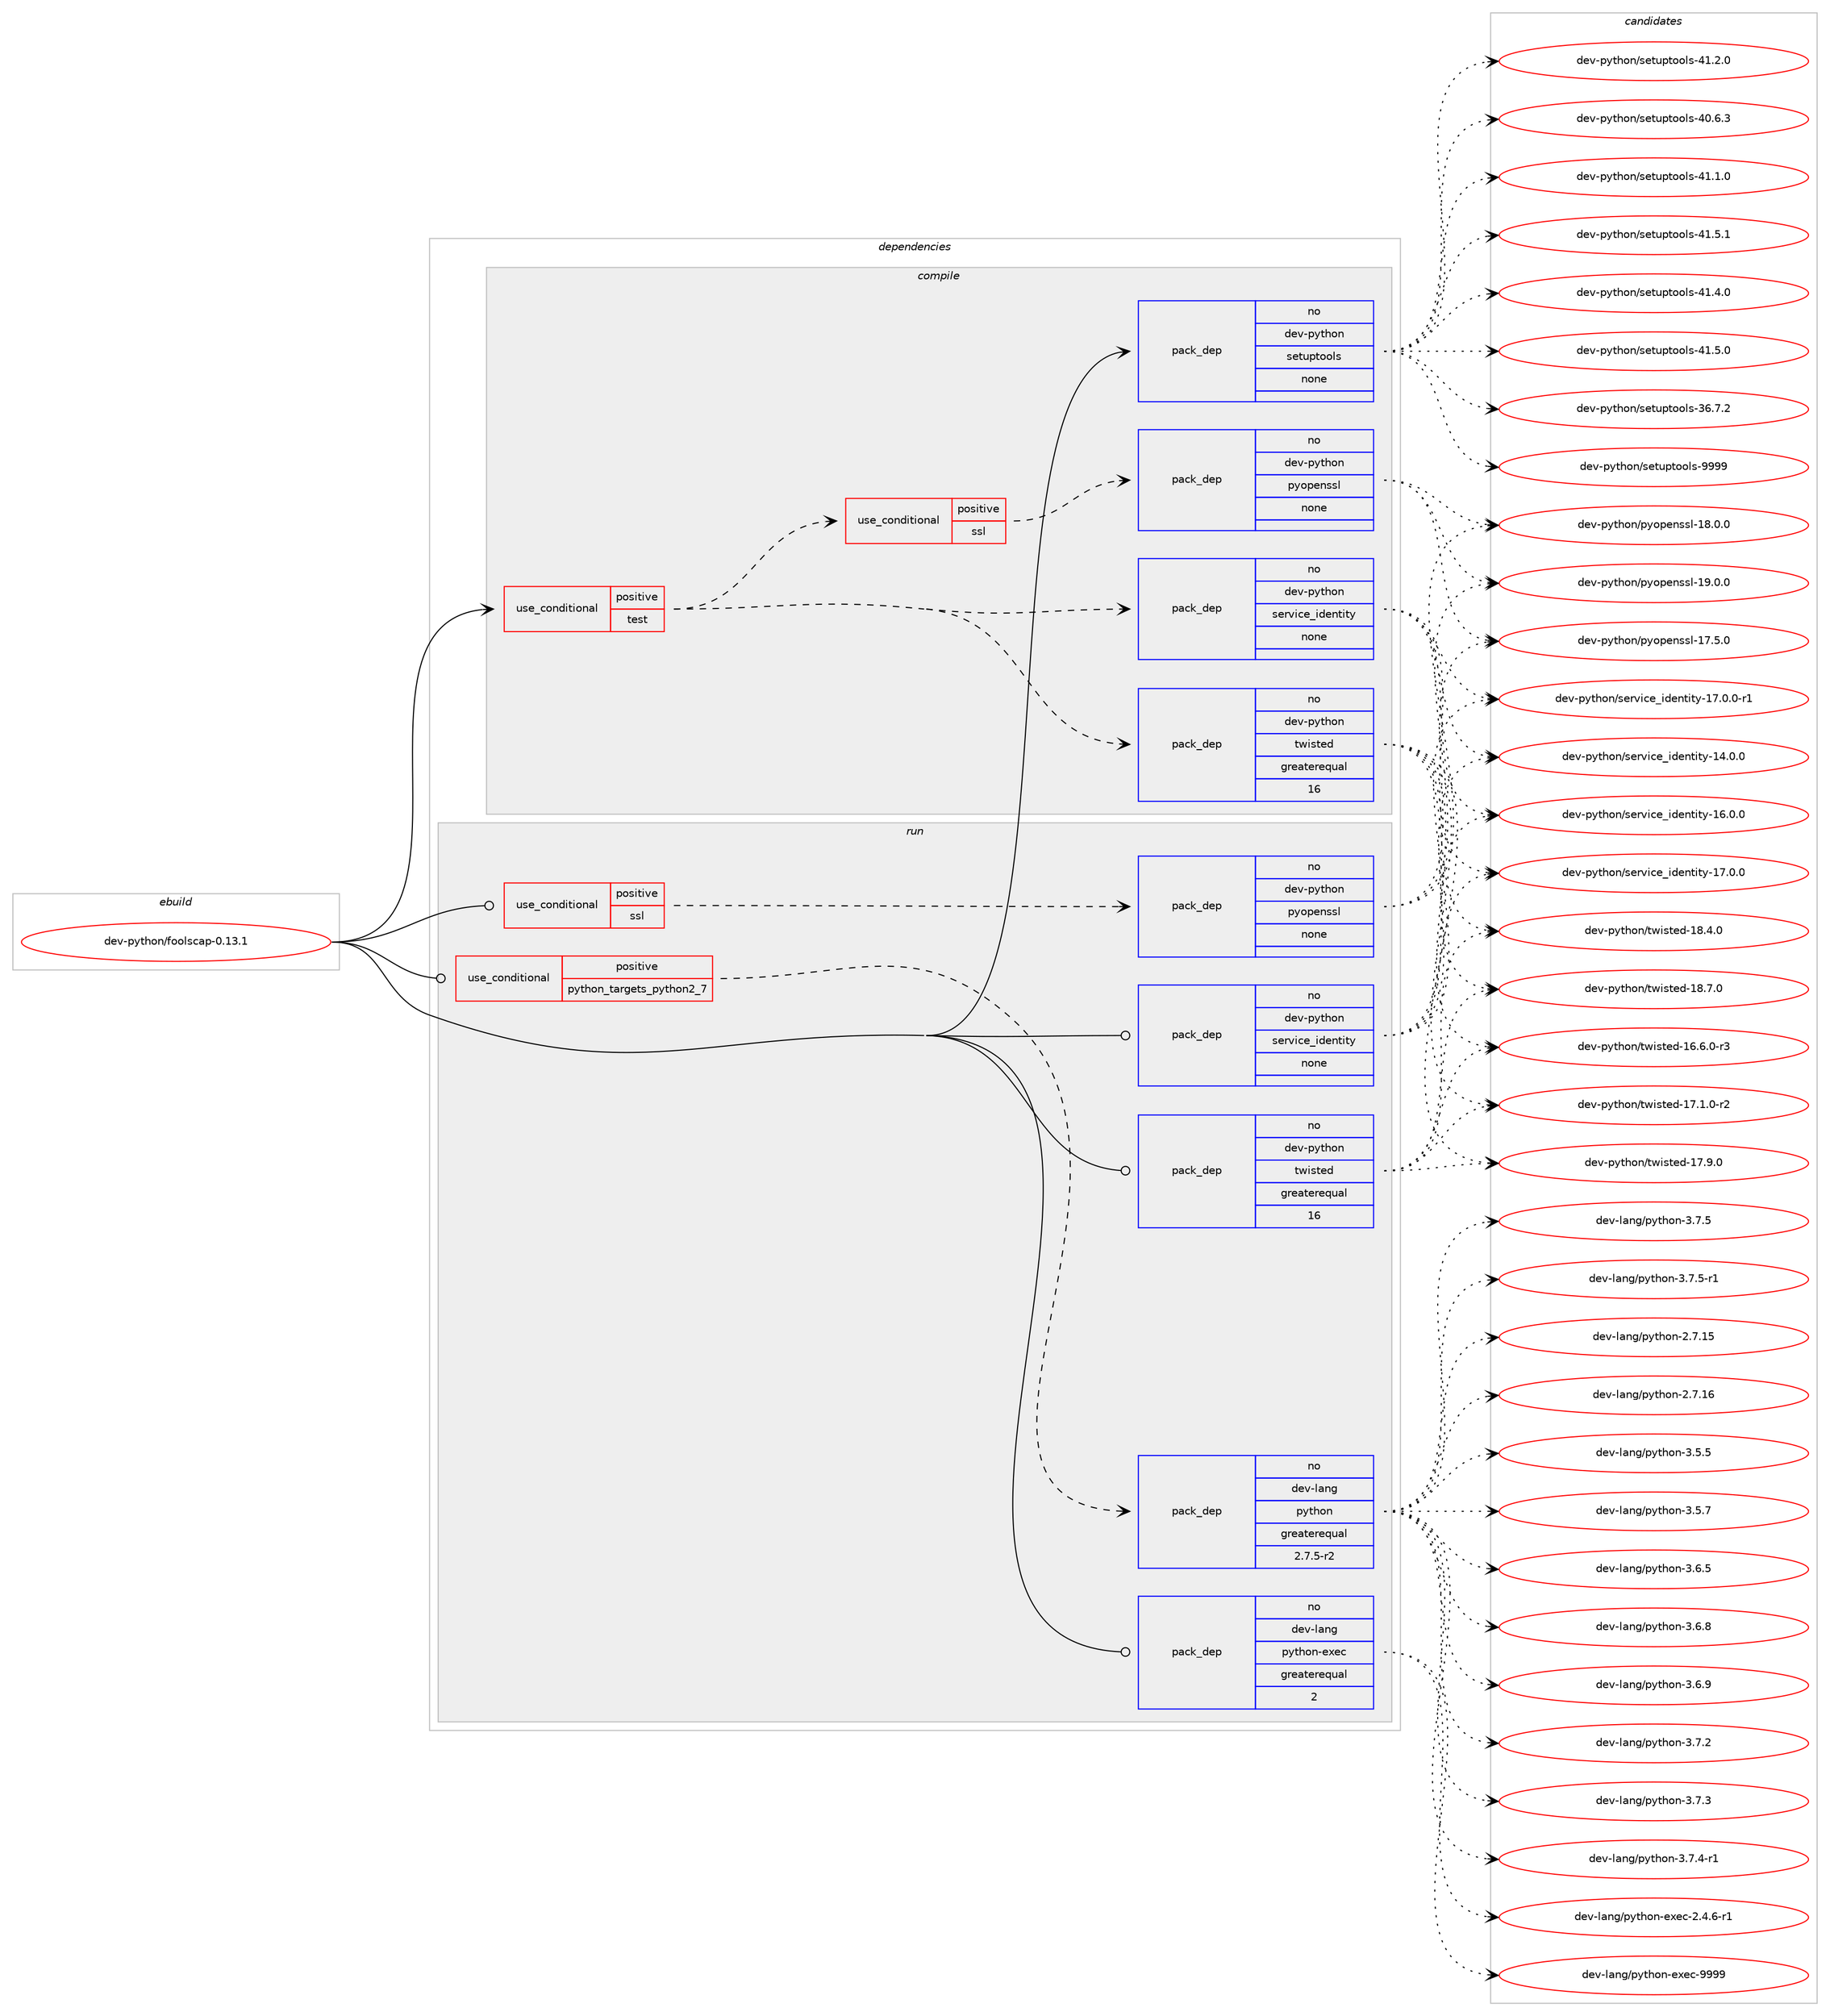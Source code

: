 digraph prolog {

# *************
# Graph options
# *************

newrank=true;
concentrate=true;
compound=true;
graph [rankdir=LR,fontname=Helvetica,fontsize=10,ranksep=1.5];#, ranksep=2.5, nodesep=0.2];
edge  [arrowhead=vee];
node  [fontname=Helvetica,fontsize=10];

# **********
# The ebuild
# **********

subgraph cluster_leftcol {
color=gray;
rank=same;
label=<<i>ebuild</i>>;
id [label="dev-python/foolscap-0.13.1", color=red, width=4, href="../dev-python/foolscap-0.13.1.svg"];
}

# ****************
# The dependencies
# ****************

subgraph cluster_midcol {
color=gray;
label=<<i>dependencies</i>>;
subgraph cluster_compile {
fillcolor="#eeeeee";
style=filled;
label=<<i>compile</i>>;
subgraph cond139727 {
dependency605755 [label=<<TABLE BORDER="0" CELLBORDER="1" CELLSPACING="0" CELLPADDING="4"><TR><TD ROWSPAN="3" CELLPADDING="10">use_conditional</TD></TR><TR><TD>positive</TD></TR><TR><TD>test</TD></TR></TABLE>>, shape=none, color=red];
subgraph pack454231 {
dependency605756 [label=<<TABLE BORDER="0" CELLBORDER="1" CELLSPACING="0" CELLPADDING="4" WIDTH="220"><TR><TD ROWSPAN="6" CELLPADDING="30">pack_dep</TD></TR><TR><TD WIDTH="110">no</TD></TR><TR><TD>dev-python</TD></TR><TR><TD>twisted</TD></TR><TR><TD>greaterequal</TD></TR><TR><TD>16</TD></TR></TABLE>>, shape=none, color=blue];
}
dependency605755:e -> dependency605756:w [weight=20,style="dashed",arrowhead="vee"];
subgraph pack454232 {
dependency605757 [label=<<TABLE BORDER="0" CELLBORDER="1" CELLSPACING="0" CELLPADDING="4" WIDTH="220"><TR><TD ROWSPAN="6" CELLPADDING="30">pack_dep</TD></TR><TR><TD WIDTH="110">no</TD></TR><TR><TD>dev-python</TD></TR><TR><TD>service_identity</TD></TR><TR><TD>none</TD></TR><TR><TD></TD></TR></TABLE>>, shape=none, color=blue];
}
dependency605755:e -> dependency605757:w [weight=20,style="dashed",arrowhead="vee"];
subgraph cond139728 {
dependency605758 [label=<<TABLE BORDER="0" CELLBORDER="1" CELLSPACING="0" CELLPADDING="4"><TR><TD ROWSPAN="3" CELLPADDING="10">use_conditional</TD></TR><TR><TD>positive</TD></TR><TR><TD>ssl</TD></TR></TABLE>>, shape=none, color=red];
subgraph pack454233 {
dependency605759 [label=<<TABLE BORDER="0" CELLBORDER="1" CELLSPACING="0" CELLPADDING="4" WIDTH="220"><TR><TD ROWSPAN="6" CELLPADDING="30">pack_dep</TD></TR><TR><TD WIDTH="110">no</TD></TR><TR><TD>dev-python</TD></TR><TR><TD>pyopenssl</TD></TR><TR><TD>none</TD></TR><TR><TD></TD></TR></TABLE>>, shape=none, color=blue];
}
dependency605758:e -> dependency605759:w [weight=20,style="dashed",arrowhead="vee"];
}
dependency605755:e -> dependency605758:w [weight=20,style="dashed",arrowhead="vee"];
}
id:e -> dependency605755:w [weight=20,style="solid",arrowhead="vee"];
subgraph pack454234 {
dependency605760 [label=<<TABLE BORDER="0" CELLBORDER="1" CELLSPACING="0" CELLPADDING="4" WIDTH="220"><TR><TD ROWSPAN="6" CELLPADDING="30">pack_dep</TD></TR><TR><TD WIDTH="110">no</TD></TR><TR><TD>dev-python</TD></TR><TR><TD>setuptools</TD></TR><TR><TD>none</TD></TR><TR><TD></TD></TR></TABLE>>, shape=none, color=blue];
}
id:e -> dependency605760:w [weight=20,style="solid",arrowhead="vee"];
}
subgraph cluster_compileandrun {
fillcolor="#eeeeee";
style=filled;
label=<<i>compile and run</i>>;
}
subgraph cluster_run {
fillcolor="#eeeeee";
style=filled;
label=<<i>run</i>>;
subgraph cond139729 {
dependency605761 [label=<<TABLE BORDER="0" CELLBORDER="1" CELLSPACING="0" CELLPADDING="4"><TR><TD ROWSPAN="3" CELLPADDING="10">use_conditional</TD></TR><TR><TD>positive</TD></TR><TR><TD>python_targets_python2_7</TD></TR></TABLE>>, shape=none, color=red];
subgraph pack454235 {
dependency605762 [label=<<TABLE BORDER="0" CELLBORDER="1" CELLSPACING="0" CELLPADDING="4" WIDTH="220"><TR><TD ROWSPAN="6" CELLPADDING="30">pack_dep</TD></TR><TR><TD WIDTH="110">no</TD></TR><TR><TD>dev-lang</TD></TR><TR><TD>python</TD></TR><TR><TD>greaterequal</TD></TR><TR><TD>2.7.5-r2</TD></TR></TABLE>>, shape=none, color=blue];
}
dependency605761:e -> dependency605762:w [weight=20,style="dashed",arrowhead="vee"];
}
id:e -> dependency605761:w [weight=20,style="solid",arrowhead="odot"];
subgraph cond139730 {
dependency605763 [label=<<TABLE BORDER="0" CELLBORDER="1" CELLSPACING="0" CELLPADDING="4"><TR><TD ROWSPAN="3" CELLPADDING="10">use_conditional</TD></TR><TR><TD>positive</TD></TR><TR><TD>ssl</TD></TR></TABLE>>, shape=none, color=red];
subgraph pack454236 {
dependency605764 [label=<<TABLE BORDER="0" CELLBORDER="1" CELLSPACING="0" CELLPADDING="4" WIDTH="220"><TR><TD ROWSPAN="6" CELLPADDING="30">pack_dep</TD></TR><TR><TD WIDTH="110">no</TD></TR><TR><TD>dev-python</TD></TR><TR><TD>pyopenssl</TD></TR><TR><TD>none</TD></TR><TR><TD></TD></TR></TABLE>>, shape=none, color=blue];
}
dependency605763:e -> dependency605764:w [weight=20,style="dashed",arrowhead="vee"];
}
id:e -> dependency605763:w [weight=20,style="solid",arrowhead="odot"];
subgraph pack454237 {
dependency605765 [label=<<TABLE BORDER="0" CELLBORDER="1" CELLSPACING="0" CELLPADDING="4" WIDTH="220"><TR><TD ROWSPAN="6" CELLPADDING="30">pack_dep</TD></TR><TR><TD WIDTH="110">no</TD></TR><TR><TD>dev-lang</TD></TR><TR><TD>python-exec</TD></TR><TR><TD>greaterequal</TD></TR><TR><TD>2</TD></TR></TABLE>>, shape=none, color=blue];
}
id:e -> dependency605765:w [weight=20,style="solid",arrowhead="odot"];
subgraph pack454238 {
dependency605766 [label=<<TABLE BORDER="0" CELLBORDER="1" CELLSPACING="0" CELLPADDING="4" WIDTH="220"><TR><TD ROWSPAN="6" CELLPADDING="30">pack_dep</TD></TR><TR><TD WIDTH="110">no</TD></TR><TR><TD>dev-python</TD></TR><TR><TD>service_identity</TD></TR><TR><TD>none</TD></TR><TR><TD></TD></TR></TABLE>>, shape=none, color=blue];
}
id:e -> dependency605766:w [weight=20,style="solid",arrowhead="odot"];
subgraph pack454239 {
dependency605767 [label=<<TABLE BORDER="0" CELLBORDER="1" CELLSPACING="0" CELLPADDING="4" WIDTH="220"><TR><TD ROWSPAN="6" CELLPADDING="30">pack_dep</TD></TR><TR><TD WIDTH="110">no</TD></TR><TR><TD>dev-python</TD></TR><TR><TD>twisted</TD></TR><TR><TD>greaterequal</TD></TR><TR><TD>16</TD></TR></TABLE>>, shape=none, color=blue];
}
id:e -> dependency605767:w [weight=20,style="solid",arrowhead="odot"];
}
}

# **************
# The candidates
# **************

subgraph cluster_choices {
rank=same;
color=gray;
label=<<i>candidates</i>>;

subgraph choice454231 {
color=black;
nodesep=1;
choice1001011184511212111610411111047116119105115116101100454954465446484511451 [label="dev-python/twisted-16.6.0-r3", color=red, width=4,href="../dev-python/twisted-16.6.0-r3.svg"];
choice1001011184511212111610411111047116119105115116101100454955464946484511450 [label="dev-python/twisted-17.1.0-r2", color=red, width=4,href="../dev-python/twisted-17.1.0-r2.svg"];
choice100101118451121211161041111104711611910511511610110045495546574648 [label="dev-python/twisted-17.9.0", color=red, width=4,href="../dev-python/twisted-17.9.0.svg"];
choice100101118451121211161041111104711611910511511610110045495646524648 [label="dev-python/twisted-18.4.0", color=red, width=4,href="../dev-python/twisted-18.4.0.svg"];
choice100101118451121211161041111104711611910511511610110045495646554648 [label="dev-python/twisted-18.7.0", color=red, width=4,href="../dev-python/twisted-18.7.0.svg"];
dependency605756:e -> choice1001011184511212111610411111047116119105115116101100454954465446484511451:w [style=dotted,weight="100"];
dependency605756:e -> choice1001011184511212111610411111047116119105115116101100454955464946484511450:w [style=dotted,weight="100"];
dependency605756:e -> choice100101118451121211161041111104711611910511511610110045495546574648:w [style=dotted,weight="100"];
dependency605756:e -> choice100101118451121211161041111104711611910511511610110045495646524648:w [style=dotted,weight="100"];
dependency605756:e -> choice100101118451121211161041111104711611910511511610110045495646554648:w [style=dotted,weight="100"];
}
subgraph choice454232 {
color=black;
nodesep=1;
choice1001011184511212111610411111047115101114118105991019510510010111011610511612145495246484648 [label="dev-python/service_identity-14.0.0", color=red, width=4,href="../dev-python/service_identity-14.0.0.svg"];
choice1001011184511212111610411111047115101114118105991019510510010111011610511612145495446484648 [label="dev-python/service_identity-16.0.0", color=red, width=4,href="../dev-python/service_identity-16.0.0.svg"];
choice1001011184511212111610411111047115101114118105991019510510010111011610511612145495546484648 [label="dev-python/service_identity-17.0.0", color=red, width=4,href="../dev-python/service_identity-17.0.0.svg"];
choice10010111845112121116104111110471151011141181059910195105100101110116105116121454955464846484511449 [label="dev-python/service_identity-17.0.0-r1", color=red, width=4,href="../dev-python/service_identity-17.0.0-r1.svg"];
dependency605757:e -> choice1001011184511212111610411111047115101114118105991019510510010111011610511612145495246484648:w [style=dotted,weight="100"];
dependency605757:e -> choice1001011184511212111610411111047115101114118105991019510510010111011610511612145495446484648:w [style=dotted,weight="100"];
dependency605757:e -> choice1001011184511212111610411111047115101114118105991019510510010111011610511612145495546484648:w [style=dotted,weight="100"];
dependency605757:e -> choice10010111845112121116104111110471151011141181059910195105100101110116105116121454955464846484511449:w [style=dotted,weight="100"];
}
subgraph choice454233 {
color=black;
nodesep=1;
choice100101118451121211161041111104711212111111210111011511510845495546534648 [label="dev-python/pyopenssl-17.5.0", color=red, width=4,href="../dev-python/pyopenssl-17.5.0.svg"];
choice100101118451121211161041111104711212111111210111011511510845495646484648 [label="dev-python/pyopenssl-18.0.0", color=red, width=4,href="../dev-python/pyopenssl-18.0.0.svg"];
choice100101118451121211161041111104711212111111210111011511510845495746484648 [label="dev-python/pyopenssl-19.0.0", color=red, width=4,href="../dev-python/pyopenssl-19.0.0.svg"];
dependency605759:e -> choice100101118451121211161041111104711212111111210111011511510845495546534648:w [style=dotted,weight="100"];
dependency605759:e -> choice100101118451121211161041111104711212111111210111011511510845495646484648:w [style=dotted,weight="100"];
dependency605759:e -> choice100101118451121211161041111104711212111111210111011511510845495746484648:w [style=dotted,weight="100"];
}
subgraph choice454234 {
color=black;
nodesep=1;
choice100101118451121211161041111104711510111611711211611111110811545515446554650 [label="dev-python/setuptools-36.7.2", color=red, width=4,href="../dev-python/setuptools-36.7.2.svg"];
choice100101118451121211161041111104711510111611711211611111110811545524846544651 [label="dev-python/setuptools-40.6.3", color=red, width=4,href="../dev-python/setuptools-40.6.3.svg"];
choice100101118451121211161041111104711510111611711211611111110811545524946494648 [label="dev-python/setuptools-41.1.0", color=red, width=4,href="../dev-python/setuptools-41.1.0.svg"];
choice100101118451121211161041111104711510111611711211611111110811545524946504648 [label="dev-python/setuptools-41.2.0", color=red, width=4,href="../dev-python/setuptools-41.2.0.svg"];
choice100101118451121211161041111104711510111611711211611111110811545524946524648 [label="dev-python/setuptools-41.4.0", color=red, width=4,href="../dev-python/setuptools-41.4.0.svg"];
choice100101118451121211161041111104711510111611711211611111110811545524946534648 [label="dev-python/setuptools-41.5.0", color=red, width=4,href="../dev-python/setuptools-41.5.0.svg"];
choice100101118451121211161041111104711510111611711211611111110811545524946534649 [label="dev-python/setuptools-41.5.1", color=red, width=4,href="../dev-python/setuptools-41.5.1.svg"];
choice10010111845112121116104111110471151011161171121161111111081154557575757 [label="dev-python/setuptools-9999", color=red, width=4,href="../dev-python/setuptools-9999.svg"];
dependency605760:e -> choice100101118451121211161041111104711510111611711211611111110811545515446554650:w [style=dotted,weight="100"];
dependency605760:e -> choice100101118451121211161041111104711510111611711211611111110811545524846544651:w [style=dotted,weight="100"];
dependency605760:e -> choice100101118451121211161041111104711510111611711211611111110811545524946494648:w [style=dotted,weight="100"];
dependency605760:e -> choice100101118451121211161041111104711510111611711211611111110811545524946504648:w [style=dotted,weight="100"];
dependency605760:e -> choice100101118451121211161041111104711510111611711211611111110811545524946524648:w [style=dotted,weight="100"];
dependency605760:e -> choice100101118451121211161041111104711510111611711211611111110811545524946534648:w [style=dotted,weight="100"];
dependency605760:e -> choice100101118451121211161041111104711510111611711211611111110811545524946534649:w [style=dotted,weight="100"];
dependency605760:e -> choice10010111845112121116104111110471151011161171121161111111081154557575757:w [style=dotted,weight="100"];
}
subgraph choice454235 {
color=black;
nodesep=1;
choice10010111845108971101034711212111610411111045504655464953 [label="dev-lang/python-2.7.15", color=red, width=4,href="../dev-lang/python-2.7.15.svg"];
choice10010111845108971101034711212111610411111045504655464954 [label="dev-lang/python-2.7.16", color=red, width=4,href="../dev-lang/python-2.7.16.svg"];
choice100101118451089711010347112121116104111110455146534653 [label="dev-lang/python-3.5.5", color=red, width=4,href="../dev-lang/python-3.5.5.svg"];
choice100101118451089711010347112121116104111110455146534655 [label="dev-lang/python-3.5.7", color=red, width=4,href="../dev-lang/python-3.5.7.svg"];
choice100101118451089711010347112121116104111110455146544653 [label="dev-lang/python-3.6.5", color=red, width=4,href="../dev-lang/python-3.6.5.svg"];
choice100101118451089711010347112121116104111110455146544656 [label="dev-lang/python-3.6.8", color=red, width=4,href="../dev-lang/python-3.6.8.svg"];
choice100101118451089711010347112121116104111110455146544657 [label="dev-lang/python-3.6.9", color=red, width=4,href="../dev-lang/python-3.6.9.svg"];
choice100101118451089711010347112121116104111110455146554650 [label="dev-lang/python-3.7.2", color=red, width=4,href="../dev-lang/python-3.7.2.svg"];
choice100101118451089711010347112121116104111110455146554651 [label="dev-lang/python-3.7.3", color=red, width=4,href="../dev-lang/python-3.7.3.svg"];
choice1001011184510897110103471121211161041111104551465546524511449 [label="dev-lang/python-3.7.4-r1", color=red, width=4,href="../dev-lang/python-3.7.4-r1.svg"];
choice100101118451089711010347112121116104111110455146554653 [label="dev-lang/python-3.7.5", color=red, width=4,href="../dev-lang/python-3.7.5.svg"];
choice1001011184510897110103471121211161041111104551465546534511449 [label="dev-lang/python-3.7.5-r1", color=red, width=4,href="../dev-lang/python-3.7.5-r1.svg"];
dependency605762:e -> choice10010111845108971101034711212111610411111045504655464953:w [style=dotted,weight="100"];
dependency605762:e -> choice10010111845108971101034711212111610411111045504655464954:w [style=dotted,weight="100"];
dependency605762:e -> choice100101118451089711010347112121116104111110455146534653:w [style=dotted,weight="100"];
dependency605762:e -> choice100101118451089711010347112121116104111110455146534655:w [style=dotted,weight="100"];
dependency605762:e -> choice100101118451089711010347112121116104111110455146544653:w [style=dotted,weight="100"];
dependency605762:e -> choice100101118451089711010347112121116104111110455146544656:w [style=dotted,weight="100"];
dependency605762:e -> choice100101118451089711010347112121116104111110455146544657:w [style=dotted,weight="100"];
dependency605762:e -> choice100101118451089711010347112121116104111110455146554650:w [style=dotted,weight="100"];
dependency605762:e -> choice100101118451089711010347112121116104111110455146554651:w [style=dotted,weight="100"];
dependency605762:e -> choice1001011184510897110103471121211161041111104551465546524511449:w [style=dotted,weight="100"];
dependency605762:e -> choice100101118451089711010347112121116104111110455146554653:w [style=dotted,weight="100"];
dependency605762:e -> choice1001011184510897110103471121211161041111104551465546534511449:w [style=dotted,weight="100"];
}
subgraph choice454236 {
color=black;
nodesep=1;
choice100101118451121211161041111104711212111111210111011511510845495546534648 [label="dev-python/pyopenssl-17.5.0", color=red, width=4,href="../dev-python/pyopenssl-17.5.0.svg"];
choice100101118451121211161041111104711212111111210111011511510845495646484648 [label="dev-python/pyopenssl-18.0.0", color=red, width=4,href="../dev-python/pyopenssl-18.0.0.svg"];
choice100101118451121211161041111104711212111111210111011511510845495746484648 [label="dev-python/pyopenssl-19.0.0", color=red, width=4,href="../dev-python/pyopenssl-19.0.0.svg"];
dependency605764:e -> choice100101118451121211161041111104711212111111210111011511510845495546534648:w [style=dotted,weight="100"];
dependency605764:e -> choice100101118451121211161041111104711212111111210111011511510845495646484648:w [style=dotted,weight="100"];
dependency605764:e -> choice100101118451121211161041111104711212111111210111011511510845495746484648:w [style=dotted,weight="100"];
}
subgraph choice454237 {
color=black;
nodesep=1;
choice10010111845108971101034711212111610411111045101120101994550465246544511449 [label="dev-lang/python-exec-2.4.6-r1", color=red, width=4,href="../dev-lang/python-exec-2.4.6-r1.svg"];
choice10010111845108971101034711212111610411111045101120101994557575757 [label="dev-lang/python-exec-9999", color=red, width=4,href="../dev-lang/python-exec-9999.svg"];
dependency605765:e -> choice10010111845108971101034711212111610411111045101120101994550465246544511449:w [style=dotted,weight="100"];
dependency605765:e -> choice10010111845108971101034711212111610411111045101120101994557575757:w [style=dotted,weight="100"];
}
subgraph choice454238 {
color=black;
nodesep=1;
choice1001011184511212111610411111047115101114118105991019510510010111011610511612145495246484648 [label="dev-python/service_identity-14.0.0", color=red, width=4,href="../dev-python/service_identity-14.0.0.svg"];
choice1001011184511212111610411111047115101114118105991019510510010111011610511612145495446484648 [label="dev-python/service_identity-16.0.0", color=red, width=4,href="../dev-python/service_identity-16.0.0.svg"];
choice1001011184511212111610411111047115101114118105991019510510010111011610511612145495546484648 [label="dev-python/service_identity-17.0.0", color=red, width=4,href="../dev-python/service_identity-17.0.0.svg"];
choice10010111845112121116104111110471151011141181059910195105100101110116105116121454955464846484511449 [label="dev-python/service_identity-17.0.0-r1", color=red, width=4,href="../dev-python/service_identity-17.0.0-r1.svg"];
dependency605766:e -> choice1001011184511212111610411111047115101114118105991019510510010111011610511612145495246484648:w [style=dotted,weight="100"];
dependency605766:e -> choice1001011184511212111610411111047115101114118105991019510510010111011610511612145495446484648:w [style=dotted,weight="100"];
dependency605766:e -> choice1001011184511212111610411111047115101114118105991019510510010111011610511612145495546484648:w [style=dotted,weight="100"];
dependency605766:e -> choice10010111845112121116104111110471151011141181059910195105100101110116105116121454955464846484511449:w [style=dotted,weight="100"];
}
subgraph choice454239 {
color=black;
nodesep=1;
choice1001011184511212111610411111047116119105115116101100454954465446484511451 [label="dev-python/twisted-16.6.0-r3", color=red, width=4,href="../dev-python/twisted-16.6.0-r3.svg"];
choice1001011184511212111610411111047116119105115116101100454955464946484511450 [label="dev-python/twisted-17.1.0-r2", color=red, width=4,href="../dev-python/twisted-17.1.0-r2.svg"];
choice100101118451121211161041111104711611910511511610110045495546574648 [label="dev-python/twisted-17.9.0", color=red, width=4,href="../dev-python/twisted-17.9.0.svg"];
choice100101118451121211161041111104711611910511511610110045495646524648 [label="dev-python/twisted-18.4.0", color=red, width=4,href="../dev-python/twisted-18.4.0.svg"];
choice100101118451121211161041111104711611910511511610110045495646554648 [label="dev-python/twisted-18.7.0", color=red, width=4,href="../dev-python/twisted-18.7.0.svg"];
dependency605767:e -> choice1001011184511212111610411111047116119105115116101100454954465446484511451:w [style=dotted,weight="100"];
dependency605767:e -> choice1001011184511212111610411111047116119105115116101100454955464946484511450:w [style=dotted,weight="100"];
dependency605767:e -> choice100101118451121211161041111104711611910511511610110045495546574648:w [style=dotted,weight="100"];
dependency605767:e -> choice100101118451121211161041111104711611910511511610110045495646524648:w [style=dotted,weight="100"];
dependency605767:e -> choice100101118451121211161041111104711611910511511610110045495646554648:w [style=dotted,weight="100"];
}
}

}
